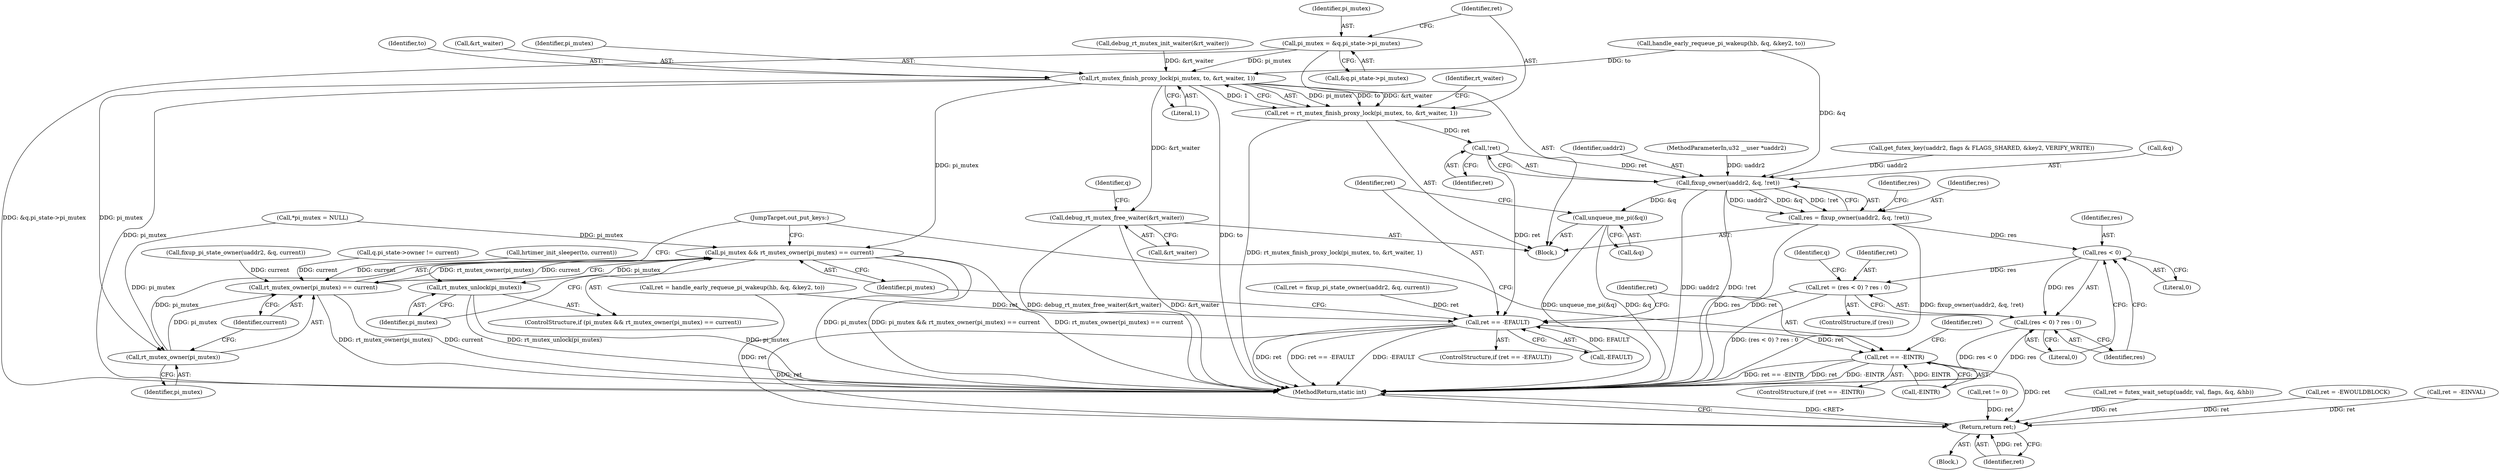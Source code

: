 digraph "0_linux_e9c243a5a6de0be8e584c604d353412584b592f8_0@pointer" {
"1000333" [label="(Call,pi_mutex = &q.pi_state->pi_mutex)"];
"1000343" [label="(Call,rt_mutex_finish_proxy_lock(pi_mutex, to, &rt_waiter, 1))"];
"1000341" [label="(Call,ret = rt_mutex_finish_proxy_lock(pi_mutex, to, &rt_waiter, 1))"];
"1000362" [label="(Call,!ret)"];
"1000358" [label="(Call,fixup_owner(uaddr2, &q, !ret))"];
"1000356" [label="(Call,res = fixup_owner(uaddr2, &q, !ret))"];
"1000369" [label="(Call,res < 0)"];
"1000366" [label="(Call,ret = (res < 0) ? res : 0)"];
"1000378" [label="(Call,ret == -EFAULT)"];
"1000394" [label="(Call,ret == -EINTR)"];
"1000427" [label="(Return,return ret;)"];
"1000368" [label="(Call,(res < 0) ? res : 0)"];
"1000374" [label="(Call,unqueue_me_pi(&q))"];
"1000349" [label="(Call,debug_rt_mutex_free_waiter(&rt_waiter))"];
"1000384" [label="(Call,pi_mutex && rt_mutex_owner(pi_mutex) == current)"];
"1000390" [label="(Call,rt_mutex_unlock(pi_mutex))"];
"1000387" [label="(Call,rt_mutex_owner(pi_mutex))"];
"1000386" [label="(Call,rt_mutex_owner(pi_mutex) == current)"];
"1000327" [label="(Block,)"];
"1000348" [label="(Literal,1)"];
"1000387" [label="(Call,rt_mutex_owner(pi_mutex))"];
"1000388" [label="(Identifier,pi_mutex)"];
"1000385" [label="(Identifier,pi_mutex)"];
"1000370" [label="(Identifier,res)"];
"1000374" [label="(Call,unqueue_me_pi(&q))"];
"1000349" [label="(Call,debug_rt_mutex_free_waiter(&rt_waiter))"];
"1000315" [label="(Call,ret = fixup_pi_state_owner(uaddr2, &q, current))"];
"1000345" [label="(Identifier,to)"];
"1000427" [label="(Return,return ret;)"];
"1000128" [label="(Call,*pi_mutex = NULL)"];
"1000362" [label="(Call,!ret)"];
"1000334" [label="(Identifier,pi_mutex)"];
"1000335" [label="(Call,&q.pi_state->pi_mutex)"];
"1000367" [label="(Identifier,ret)"];
"1000360" [label="(Call,&q)"];
"1000371" [label="(Literal,0)"];
"1000372" [label="(Identifier,res)"];
"1000386" [label="(Call,rt_mutex_owner(pi_mutex) == current)"];
"1000373" [label="(Literal,0)"];
"1000380" [label="(Call,-EFAULT)"];
"1000303" [label="(Call,q.pi_state->owner != current)"];
"1000277" [label="(Call,handle_early_requeue_pi_wakeup(hb, &q, &key2, to))"];
"1000120" [label="(Block,)"];
"1000359" [label="(Identifier,uaddr2)"];
"1000119" [label="(MethodParameterIn,u32 __user *uaddr2)"];
"1000390" [label="(Call,rt_mutex_unlock(pi_mutex))"];
"1000346" [label="(Call,&rt_waiter)"];
"1000354" [label="(Identifier,q)"];
"1000342" [label="(Identifier,ret)"];
"1000391" [label="(Identifier,pi_mutex)"];
"1000393" [label="(ControlStructure,if (ret == -EINTR))"];
"1000376" [label="(Identifier,q)"];
"1000364" [label="(ControlStructure,if (res))"];
"1000396" [label="(Call,-EINTR)"];
"1000217" [label="(Call,ret != 0)"];
"1000341" [label="(Call,ret = rt_mutex_finish_proxy_lock(pi_mutex, to, &rt_waiter, 1))"];
"1000375" [label="(Call,&q)"];
"1000207" [label="(Call,get_futex_key(uaddr2, flags & FLAGS_SHARED, &key2, VERIFY_WRITE))"];
"1000344" [label="(Identifier,pi_mutex)"];
"1000187" [label="(Call,debug_rt_mutex_init_waiter(&rt_waiter))"];
"1000377" [label="(ControlStructure,if (ret == -EFAULT))"];
"1000389" [label="(Identifier,current)"];
"1000429" [label="(MethodReturn,static int)"];
"1000428" [label="(Identifier,ret)"];
"1000275" [label="(Call,ret = handle_early_requeue_pi_wakeup(hb, &q, &key2, to))"];
"1000400" [label="(Identifier,ret)"];
"1000350" [label="(Call,&rt_waiter)"];
"1000238" [label="(Call,ret = futex_wait_setup(uaddr, val, flags, &q, &hb))"];
"1000399" [label="(Call,ret = -EWOULDBLOCK)"];
"1000383" [label="(ControlStructure,if (pi_mutex && rt_mutex_owner(pi_mutex) == current))"];
"1000358" [label="(Call,fixup_owner(uaddr2, &q, !ret))"];
"1000365" [label="(Identifier,res)"];
"1000368" [label="(Call,(res < 0) ? res : 0)"];
"1000343" [label="(Call,rt_mutex_finish_proxy_lock(pi_mutex, to, &rt_waiter, 1))"];
"1000174" [label="(Call,hrtimer_init_sleeper(to, current))"];
"1000260" [label="(Call,ret = -EINVAL)"];
"1000357" [label="(Identifier,res)"];
"1000333" [label="(Call,pi_mutex = &q.pi_state->pi_mutex)"];
"1000317" [label="(Call,fixup_pi_state_owner(uaddr2, &q, current))"];
"1000356" [label="(Call,res = fixup_owner(uaddr2, &q, !ret))"];
"1000395" [label="(Identifier,ret)"];
"1000394" [label="(Call,ret == -EINTR)"];
"1000379" [label="(Identifier,ret)"];
"1000363" [label="(Identifier,ret)"];
"1000378" [label="(Call,ret == -EFAULT)"];
"1000403" [label="(JumpTarget,out_put_keys:)"];
"1000384" [label="(Call,pi_mutex && rt_mutex_owner(pi_mutex) == current)"];
"1000351" [label="(Identifier,rt_waiter)"];
"1000366" [label="(Call,ret = (res < 0) ? res : 0)"];
"1000369" [label="(Call,res < 0)"];
"1000333" -> "1000327"  [label="AST: "];
"1000333" -> "1000335"  [label="CFG: "];
"1000334" -> "1000333"  [label="AST: "];
"1000335" -> "1000333"  [label="AST: "];
"1000342" -> "1000333"  [label="CFG: "];
"1000333" -> "1000429"  [label="DDG: &q.pi_state->pi_mutex"];
"1000333" -> "1000343"  [label="DDG: pi_mutex"];
"1000343" -> "1000341"  [label="AST: "];
"1000343" -> "1000348"  [label="CFG: "];
"1000344" -> "1000343"  [label="AST: "];
"1000345" -> "1000343"  [label="AST: "];
"1000346" -> "1000343"  [label="AST: "];
"1000348" -> "1000343"  [label="AST: "];
"1000341" -> "1000343"  [label="CFG: "];
"1000343" -> "1000429"  [label="DDG: pi_mutex"];
"1000343" -> "1000429"  [label="DDG: to"];
"1000343" -> "1000341"  [label="DDG: pi_mutex"];
"1000343" -> "1000341"  [label="DDG: to"];
"1000343" -> "1000341"  [label="DDG: &rt_waiter"];
"1000343" -> "1000341"  [label="DDG: 1"];
"1000277" -> "1000343"  [label="DDG: to"];
"1000187" -> "1000343"  [label="DDG: &rt_waiter"];
"1000343" -> "1000349"  [label="DDG: &rt_waiter"];
"1000343" -> "1000384"  [label="DDG: pi_mutex"];
"1000343" -> "1000387"  [label="DDG: pi_mutex"];
"1000341" -> "1000327"  [label="AST: "];
"1000342" -> "1000341"  [label="AST: "];
"1000351" -> "1000341"  [label="CFG: "];
"1000341" -> "1000429"  [label="DDG: rt_mutex_finish_proxy_lock(pi_mutex, to, &rt_waiter, 1)"];
"1000341" -> "1000362"  [label="DDG: ret"];
"1000362" -> "1000358"  [label="AST: "];
"1000362" -> "1000363"  [label="CFG: "];
"1000363" -> "1000362"  [label="AST: "];
"1000358" -> "1000362"  [label="CFG: "];
"1000362" -> "1000358"  [label="DDG: ret"];
"1000362" -> "1000378"  [label="DDG: ret"];
"1000358" -> "1000356"  [label="AST: "];
"1000359" -> "1000358"  [label="AST: "];
"1000360" -> "1000358"  [label="AST: "];
"1000356" -> "1000358"  [label="CFG: "];
"1000358" -> "1000429"  [label="DDG: !ret"];
"1000358" -> "1000429"  [label="DDG: uaddr2"];
"1000358" -> "1000356"  [label="DDG: uaddr2"];
"1000358" -> "1000356"  [label="DDG: &q"];
"1000358" -> "1000356"  [label="DDG: !ret"];
"1000207" -> "1000358"  [label="DDG: uaddr2"];
"1000119" -> "1000358"  [label="DDG: uaddr2"];
"1000277" -> "1000358"  [label="DDG: &q"];
"1000358" -> "1000374"  [label="DDG: &q"];
"1000356" -> "1000327"  [label="AST: "];
"1000357" -> "1000356"  [label="AST: "];
"1000365" -> "1000356"  [label="CFG: "];
"1000356" -> "1000429"  [label="DDG: res"];
"1000356" -> "1000429"  [label="DDG: fixup_owner(uaddr2, &q, !ret)"];
"1000356" -> "1000369"  [label="DDG: res"];
"1000369" -> "1000368"  [label="AST: "];
"1000369" -> "1000371"  [label="CFG: "];
"1000370" -> "1000369"  [label="AST: "];
"1000371" -> "1000369"  [label="AST: "];
"1000372" -> "1000369"  [label="CFG: "];
"1000373" -> "1000369"  [label="CFG: "];
"1000369" -> "1000366"  [label="DDG: res"];
"1000369" -> "1000368"  [label="DDG: res"];
"1000366" -> "1000364"  [label="AST: "];
"1000366" -> "1000368"  [label="CFG: "];
"1000367" -> "1000366"  [label="AST: "];
"1000368" -> "1000366"  [label="AST: "];
"1000376" -> "1000366"  [label="CFG: "];
"1000366" -> "1000429"  [label="DDG: (res < 0) ? res : 0"];
"1000366" -> "1000378"  [label="DDG: ret"];
"1000378" -> "1000377"  [label="AST: "];
"1000378" -> "1000380"  [label="CFG: "];
"1000379" -> "1000378"  [label="AST: "];
"1000380" -> "1000378"  [label="AST: "];
"1000385" -> "1000378"  [label="CFG: "];
"1000395" -> "1000378"  [label="CFG: "];
"1000378" -> "1000429"  [label="DDG: -EFAULT"];
"1000378" -> "1000429"  [label="DDG: ret"];
"1000378" -> "1000429"  [label="DDG: ret == -EFAULT"];
"1000315" -> "1000378"  [label="DDG: ret"];
"1000275" -> "1000378"  [label="DDG: ret"];
"1000380" -> "1000378"  [label="DDG: EFAULT"];
"1000378" -> "1000394"  [label="DDG: ret"];
"1000378" -> "1000427"  [label="DDG: ret"];
"1000394" -> "1000393"  [label="AST: "];
"1000394" -> "1000396"  [label="CFG: "];
"1000395" -> "1000394"  [label="AST: "];
"1000396" -> "1000394"  [label="AST: "];
"1000400" -> "1000394"  [label="CFG: "];
"1000403" -> "1000394"  [label="CFG: "];
"1000394" -> "1000429"  [label="DDG: -EINTR"];
"1000394" -> "1000429"  [label="DDG: ret == -EINTR"];
"1000394" -> "1000429"  [label="DDG: ret"];
"1000396" -> "1000394"  [label="DDG: EINTR"];
"1000394" -> "1000427"  [label="DDG: ret"];
"1000427" -> "1000120"  [label="AST: "];
"1000427" -> "1000428"  [label="CFG: "];
"1000428" -> "1000427"  [label="AST: "];
"1000429" -> "1000427"  [label="CFG: "];
"1000427" -> "1000429"  [label="DDG: <RET>"];
"1000428" -> "1000427"  [label="DDG: ret"];
"1000238" -> "1000427"  [label="DDG: ret"];
"1000399" -> "1000427"  [label="DDG: ret"];
"1000275" -> "1000427"  [label="DDG: ret"];
"1000260" -> "1000427"  [label="DDG: ret"];
"1000217" -> "1000427"  [label="DDG: ret"];
"1000368" -> "1000372"  [label="CFG: "];
"1000368" -> "1000373"  [label="CFG: "];
"1000372" -> "1000368"  [label="AST: "];
"1000373" -> "1000368"  [label="AST: "];
"1000368" -> "1000429"  [label="DDG: res < 0"];
"1000368" -> "1000429"  [label="DDG: res"];
"1000374" -> "1000327"  [label="AST: "];
"1000374" -> "1000375"  [label="CFG: "];
"1000375" -> "1000374"  [label="AST: "];
"1000379" -> "1000374"  [label="CFG: "];
"1000374" -> "1000429"  [label="DDG: &q"];
"1000374" -> "1000429"  [label="DDG: unqueue_me_pi(&q)"];
"1000349" -> "1000327"  [label="AST: "];
"1000349" -> "1000350"  [label="CFG: "];
"1000350" -> "1000349"  [label="AST: "];
"1000354" -> "1000349"  [label="CFG: "];
"1000349" -> "1000429"  [label="DDG: debug_rt_mutex_free_waiter(&rt_waiter)"];
"1000349" -> "1000429"  [label="DDG: &rt_waiter"];
"1000384" -> "1000383"  [label="AST: "];
"1000384" -> "1000385"  [label="CFG: "];
"1000384" -> "1000386"  [label="CFG: "];
"1000385" -> "1000384"  [label="AST: "];
"1000386" -> "1000384"  [label="AST: "];
"1000391" -> "1000384"  [label="CFG: "];
"1000403" -> "1000384"  [label="CFG: "];
"1000384" -> "1000429"  [label="DDG: pi_mutex && rt_mutex_owner(pi_mutex) == current"];
"1000384" -> "1000429"  [label="DDG: rt_mutex_owner(pi_mutex) == current"];
"1000384" -> "1000429"  [label="DDG: pi_mutex"];
"1000128" -> "1000384"  [label="DDG: pi_mutex"];
"1000387" -> "1000384"  [label="DDG: pi_mutex"];
"1000386" -> "1000384"  [label="DDG: rt_mutex_owner(pi_mutex)"];
"1000386" -> "1000384"  [label="DDG: current"];
"1000384" -> "1000390"  [label="DDG: pi_mutex"];
"1000390" -> "1000383"  [label="AST: "];
"1000390" -> "1000391"  [label="CFG: "];
"1000391" -> "1000390"  [label="AST: "];
"1000403" -> "1000390"  [label="CFG: "];
"1000390" -> "1000429"  [label="DDG: rt_mutex_unlock(pi_mutex)"];
"1000390" -> "1000429"  [label="DDG: pi_mutex"];
"1000387" -> "1000386"  [label="AST: "];
"1000387" -> "1000388"  [label="CFG: "];
"1000388" -> "1000387"  [label="AST: "];
"1000389" -> "1000387"  [label="CFG: "];
"1000387" -> "1000386"  [label="DDG: pi_mutex"];
"1000128" -> "1000387"  [label="DDG: pi_mutex"];
"1000386" -> "1000389"  [label="CFG: "];
"1000389" -> "1000386"  [label="AST: "];
"1000386" -> "1000429"  [label="DDG: current"];
"1000386" -> "1000429"  [label="DDG: rt_mutex_owner(pi_mutex)"];
"1000303" -> "1000386"  [label="DDG: current"];
"1000174" -> "1000386"  [label="DDG: current"];
"1000317" -> "1000386"  [label="DDG: current"];
}
